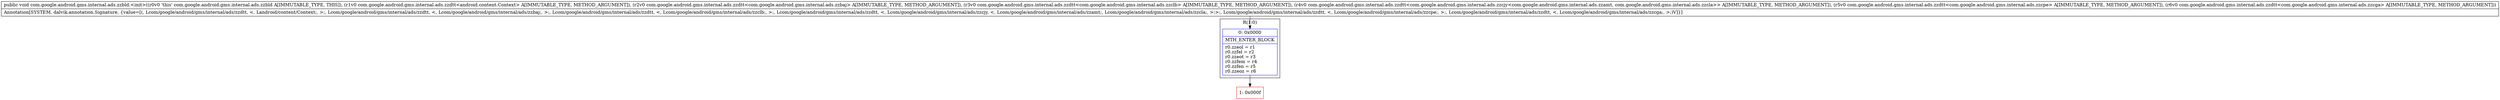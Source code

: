 digraph "CFG forcom.google.android.gms.internal.ads.zzbld.\<init\>(Lcom\/google\/android\/gms\/internal\/ads\/zzdtt;Lcom\/google\/android\/gms\/internal\/ads\/zzdtt;Lcom\/google\/android\/gms\/internal\/ads\/zzdtt;Lcom\/google\/android\/gms\/internal\/ads\/zzdtt;Lcom\/google\/android\/gms\/internal\/ads\/zzdtt;Lcom\/google\/android\/gms\/internal\/ads\/zzdtt;)V" {
subgraph cluster_Region_2105157174 {
label = "R(1:0)";
node [shape=record,color=blue];
Node_0 [shape=record,label="{0\:\ 0x0000|MTH_ENTER_BLOCK\l|r0.zzeol = r1\lr0.zzfel = r2\lr0.zzeot = r3\lr0.zzfem = r4\lr0.zzfen = r5\lr0.zzeoz = r6\l}"];
}
Node_1 [shape=record,color=red,label="{1\:\ 0x000f}"];
MethodNode[shape=record,label="{public void com.google.android.gms.internal.ads.zzbld.\<init\>((r0v0 'this' com.google.android.gms.internal.ads.zzbld A[IMMUTABLE_TYPE, THIS]), (r1v0 com.google.android.gms.internal.ads.zzdtt\<android.content.Context\> A[IMMUTABLE_TYPE, METHOD_ARGUMENT]), (r2v0 com.google.android.gms.internal.ads.zzdtt\<com.google.android.gms.internal.ads.zzbaj\> A[IMMUTABLE_TYPE, METHOD_ARGUMENT]), (r3v0 com.google.android.gms.internal.ads.zzdtt\<com.google.android.gms.internal.ads.zzclb\> A[IMMUTABLE_TYPE, METHOD_ARGUMENT]), (r4v0 com.google.android.gms.internal.ads.zzdtt\<com.google.android.gms.internal.ads.zzcjy\<com.google.android.gms.internal.ads.zzamt, com.google.android.gms.internal.ads.zzcla\>\> A[IMMUTABLE_TYPE, METHOD_ARGUMENT]), (r5v0 com.google.android.gms.internal.ads.zzdtt\<com.google.android.gms.internal.ads.zzcpe\> A[IMMUTABLE_TYPE, METHOD_ARGUMENT]), (r6v0 com.google.android.gms.internal.ads.zzdtt\<com.google.android.gms.internal.ads.zzcga\> A[IMMUTABLE_TYPE, METHOD_ARGUMENT]))  | Annotation[SYSTEM, dalvik.annotation.Signature, \{value=[(, Lcom\/google\/android\/gms\/internal\/ads\/zzdtt, \<, Landroid\/content\/Context;, \>;, Lcom\/google\/android\/gms\/internal\/ads\/zzdtt, \<, Lcom\/google\/android\/gms\/internal\/ads\/zzbaj;, \>;, Lcom\/google\/android\/gms\/internal\/ads\/zzdtt, \<, Lcom\/google\/android\/gms\/internal\/ads\/zzclb;, \>;, Lcom\/google\/android\/gms\/internal\/ads\/zzdtt, \<, Lcom\/google\/android\/gms\/internal\/ads\/zzcjy, \<, Lcom\/google\/android\/gms\/internal\/ads\/zzamt;, Lcom\/google\/android\/gms\/internal\/ads\/zzcla;, \>;\>;, Lcom\/google\/android\/gms\/internal\/ads\/zzdtt, \<, Lcom\/google\/android\/gms\/internal\/ads\/zzcpe;, \>;, Lcom\/google\/android\/gms\/internal\/ads\/zzdtt, \<, Lcom\/google\/android\/gms\/internal\/ads\/zzcga;, \>;)V]\}]\l}"];
MethodNode -> Node_0;
Node_0 -> Node_1;
}

